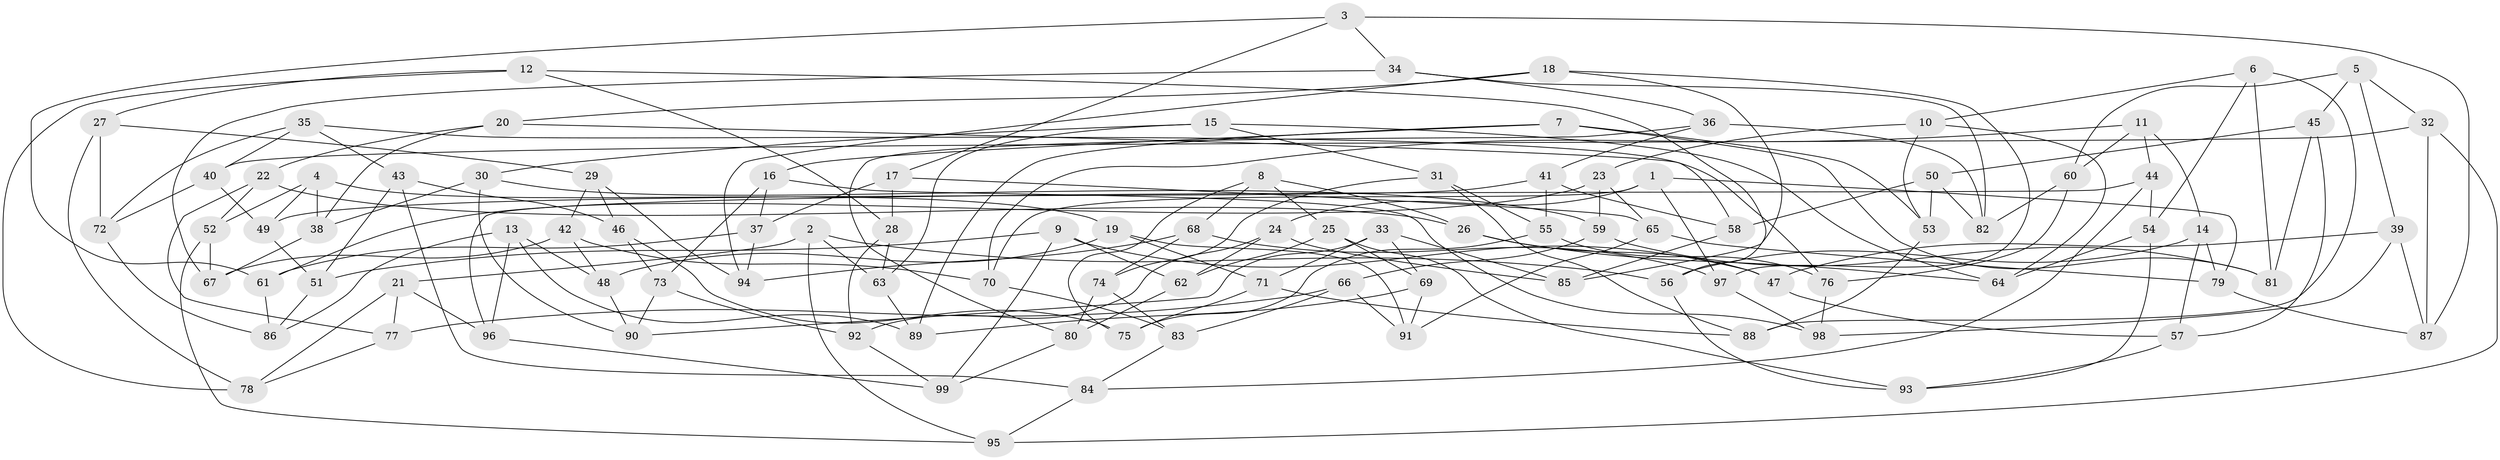 // Generated by graph-tools (version 1.1) at 2025/03/03/09/25 03:03:05]
// undirected, 99 vertices, 198 edges
graph export_dot {
graph [start="1"]
  node [color=gray90,style=filled];
  1;
  2;
  3;
  4;
  5;
  6;
  7;
  8;
  9;
  10;
  11;
  12;
  13;
  14;
  15;
  16;
  17;
  18;
  19;
  20;
  21;
  22;
  23;
  24;
  25;
  26;
  27;
  28;
  29;
  30;
  31;
  32;
  33;
  34;
  35;
  36;
  37;
  38;
  39;
  40;
  41;
  42;
  43;
  44;
  45;
  46;
  47;
  48;
  49;
  50;
  51;
  52;
  53;
  54;
  55;
  56;
  57;
  58;
  59;
  60;
  61;
  62;
  63;
  64;
  65;
  66;
  67;
  68;
  69;
  70;
  71;
  72;
  73;
  74;
  75;
  76;
  77;
  78;
  79;
  80;
  81;
  82;
  83;
  84;
  85;
  86;
  87;
  88;
  89;
  90;
  91;
  92;
  93;
  94;
  95;
  96;
  97;
  98;
  99;
  1 -- 97;
  1 -- 24;
  1 -- 70;
  1 -- 79;
  2 -- 95;
  2 -- 56;
  2 -- 63;
  2 -- 21;
  3 -- 61;
  3 -- 87;
  3 -- 17;
  3 -- 34;
  4 -- 38;
  4 -- 49;
  4 -- 52;
  4 -- 19;
  5 -- 32;
  5 -- 39;
  5 -- 60;
  5 -- 45;
  6 -- 10;
  6 -- 81;
  6 -- 88;
  6 -- 54;
  7 -- 89;
  7 -- 16;
  7 -- 81;
  7 -- 53;
  8 -- 75;
  8 -- 25;
  8 -- 26;
  8 -- 68;
  9 -- 47;
  9 -- 51;
  9 -- 62;
  9 -- 99;
  10 -- 23;
  10 -- 64;
  10 -- 53;
  11 -- 60;
  11 -- 14;
  11 -- 70;
  11 -- 44;
  12 -- 78;
  12 -- 28;
  12 -- 27;
  12 -- 56;
  13 -- 86;
  13 -- 89;
  13 -- 96;
  13 -- 48;
  14 -- 57;
  14 -- 56;
  14 -- 79;
  15 -- 64;
  15 -- 31;
  15 -- 30;
  15 -- 63;
  16 -- 37;
  16 -- 98;
  16 -- 73;
  17 -- 37;
  17 -- 28;
  17 -- 65;
  18 -- 97;
  18 -- 20;
  18 -- 85;
  18 -- 94;
  19 -- 48;
  19 -- 71;
  19 -- 91;
  20 -- 58;
  20 -- 38;
  20 -- 22;
  21 -- 78;
  21 -- 77;
  21 -- 96;
  22 -- 26;
  22 -- 77;
  22 -- 52;
  23 -- 59;
  23 -- 65;
  23 -- 61;
  24 -- 92;
  24 -- 62;
  24 -- 85;
  25 -- 62;
  25 -- 93;
  25 -- 69;
  26 -- 47;
  26 -- 64;
  27 -- 78;
  27 -- 72;
  27 -- 29;
  28 -- 92;
  28 -- 63;
  29 -- 42;
  29 -- 94;
  29 -- 46;
  30 -- 38;
  30 -- 59;
  30 -- 90;
  31 -- 55;
  31 -- 74;
  31 -- 88;
  32 -- 40;
  32 -- 87;
  32 -- 95;
  33 -- 71;
  33 -- 90;
  33 -- 85;
  33 -- 69;
  34 -- 67;
  34 -- 82;
  34 -- 36;
  35 -- 40;
  35 -- 72;
  35 -- 76;
  35 -- 43;
  36 -- 80;
  36 -- 41;
  36 -- 82;
  37 -- 94;
  37 -- 61;
  38 -- 67;
  39 -- 98;
  39 -- 47;
  39 -- 87;
  40 -- 49;
  40 -- 72;
  41 -- 58;
  41 -- 49;
  41 -- 55;
  42 -- 48;
  42 -- 70;
  42 -- 67;
  43 -- 84;
  43 -- 51;
  43 -- 46;
  44 -- 84;
  44 -- 54;
  44 -- 96;
  45 -- 50;
  45 -- 57;
  45 -- 81;
  46 -- 73;
  46 -- 75;
  47 -- 57;
  48 -- 90;
  49 -- 51;
  50 -- 82;
  50 -- 53;
  50 -- 58;
  51 -- 86;
  52 -- 67;
  52 -- 95;
  53 -- 88;
  54 -- 93;
  54 -- 64;
  55 -- 76;
  55 -- 75;
  56 -- 93;
  57 -- 93;
  58 -- 85;
  59 -- 66;
  59 -- 81;
  60 -- 82;
  60 -- 76;
  61 -- 86;
  62 -- 80;
  63 -- 89;
  65 -- 91;
  65 -- 79;
  66 -- 91;
  66 -- 77;
  66 -- 83;
  68 -- 74;
  68 -- 94;
  68 -- 97;
  69 -- 89;
  69 -- 91;
  70 -- 83;
  71 -- 88;
  71 -- 75;
  72 -- 86;
  73 -- 90;
  73 -- 92;
  74 -- 83;
  74 -- 80;
  76 -- 98;
  77 -- 78;
  79 -- 87;
  80 -- 99;
  83 -- 84;
  84 -- 95;
  92 -- 99;
  96 -- 99;
  97 -- 98;
}
